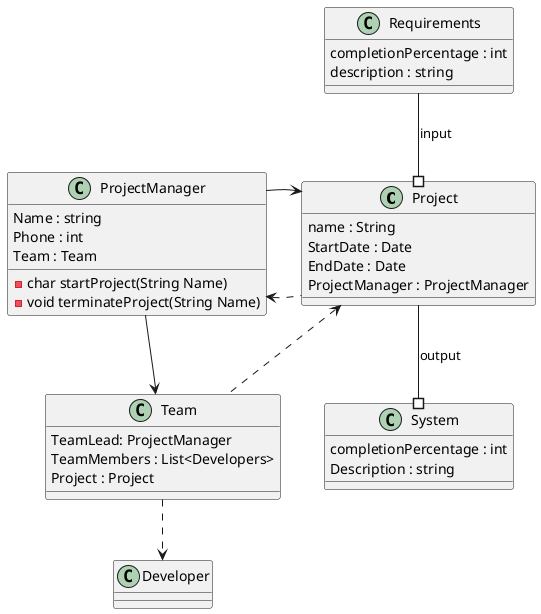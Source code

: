 @startuml

class Project {
    name : String
    StartDate : Date
    EndDate : Date
    ProjectManager : ProjectManager
}

class ProjectManager {
    Name : string
    Phone : int 
    Team : Team
    -char startProject(String Name)
    -void terminateProject(String Name)
}

class Team {
    TeamLead: ProjectManager
    TeamMembers : List<Developers>
    Project : Project
}

class Requirements {
    completionPercentage : int
    description : string
}

class System {
    completionPercentage : int
    Description : string
}


ProjectManager <. Project
Project <- ProjectManager
ProjectManager --> Team
Project <. Team
Team ..> Developer
Requirements --# Project : input
Project --# System : output





/' 
A project has a name, a start date, and an end date. CHECK
A project is associated to a project manager with a name, a telephone, and a team. 
A project manager manages (by starting and terminating) a project and leads a team that is associated with a project.
Projects receive as input requirements and produce a system. Both requirements and the system have a completion percentage and a description.
Each team is composed by developers. 
'/

@enduml
